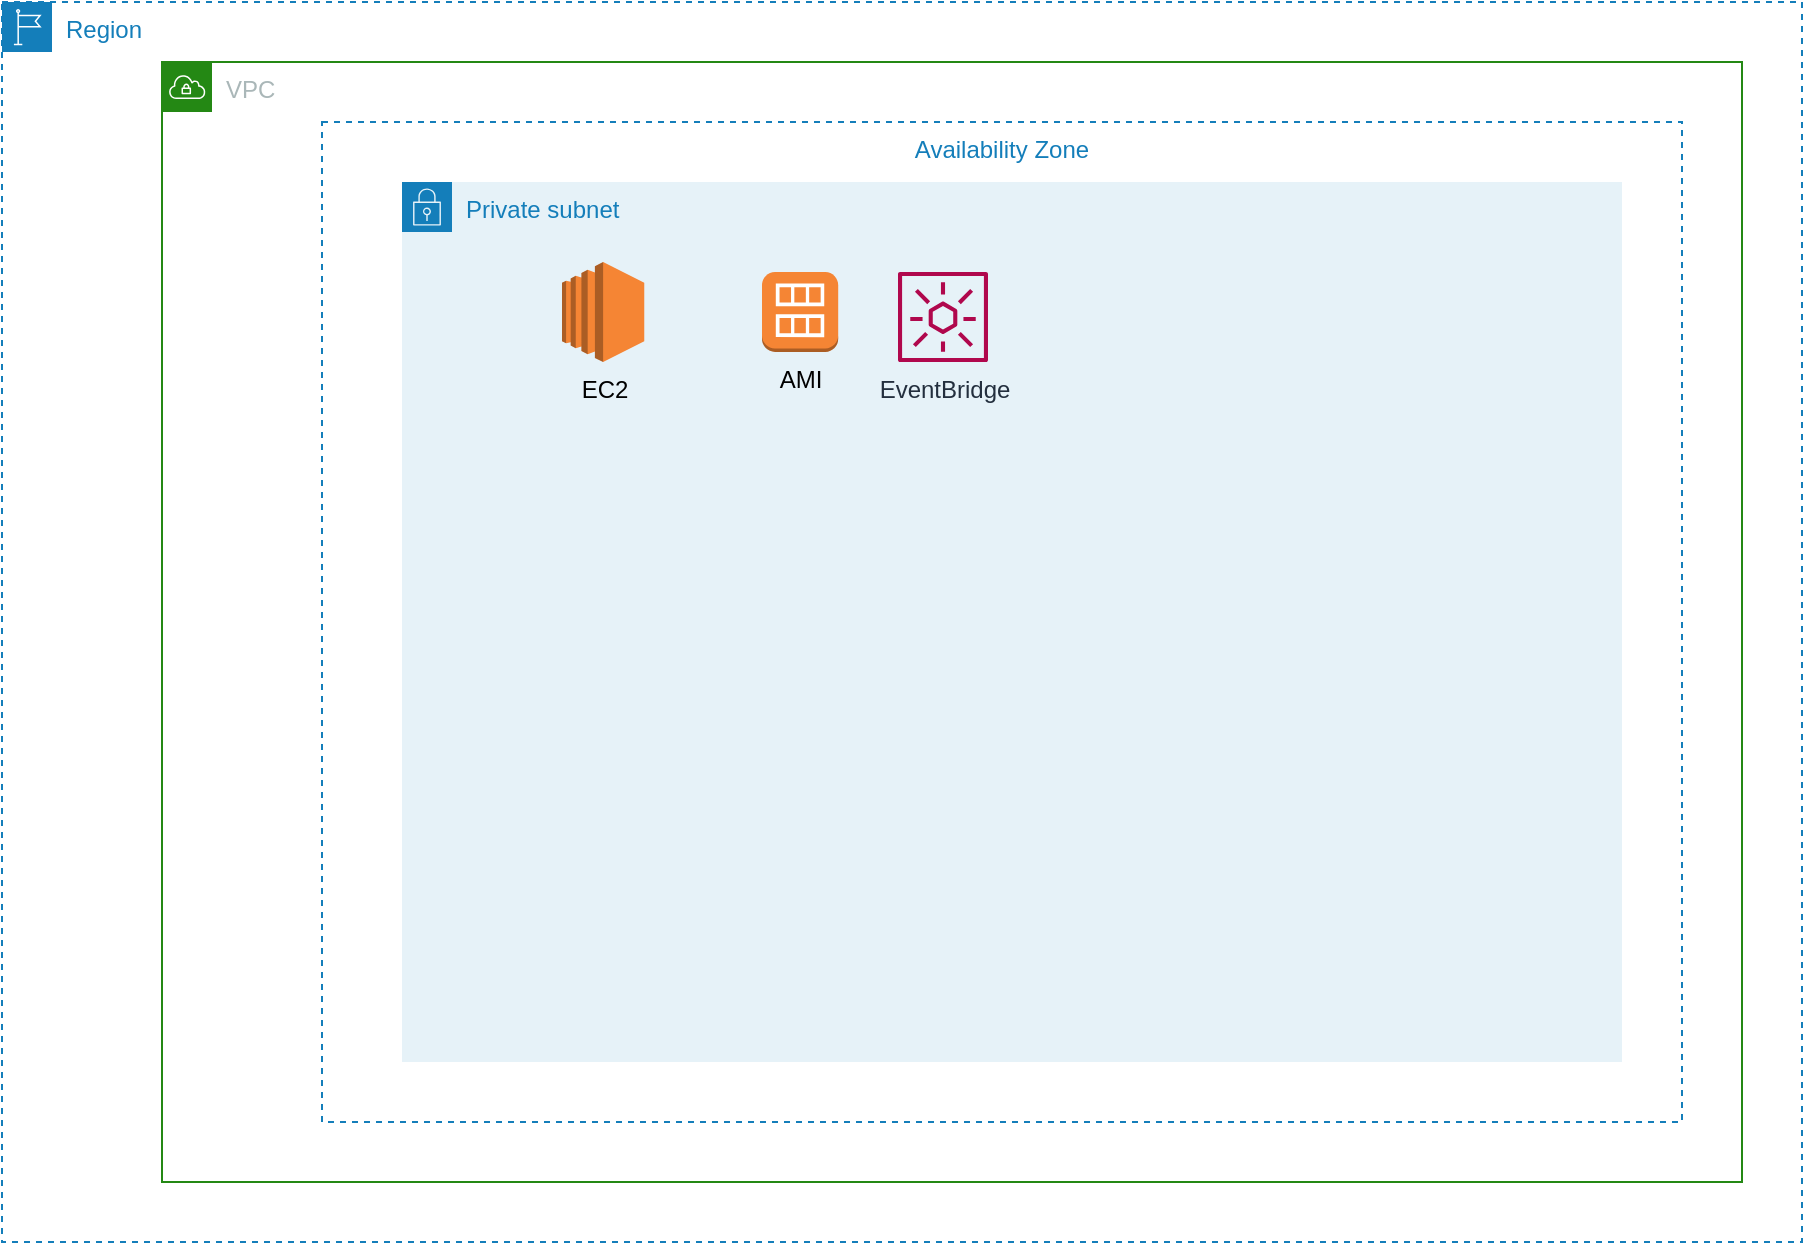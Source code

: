 <mxfile version="21.5.2" type="github">
  <diagram name="Página-1" id="uv6pUXCFP7MWPsQkwd06">
    <mxGraphModel dx="1379" dy="764" grid="1" gridSize="10" guides="1" tooltips="1" connect="1" arrows="1" fold="1" page="1" pageScale="0.8" pageWidth="1169" pageHeight="827" math="0" shadow="0">
      <root>
        <mxCell id="0" />
        <mxCell id="1" parent="0" />
        <mxCell id="hR3Htvw06_-b-FylDOWY-1" value="Region" style="points=[[0,0],[0.25,0],[0.5,0],[0.75,0],[1,0],[1,0.25],[1,0.5],[1,0.75],[1,1],[0.75,1],[0.5,1],[0.25,1],[0,1],[0,0.75],[0,0.5],[0,0.25]];outlineConnect=0;gradientColor=none;html=1;whiteSpace=wrap;fontSize=12;fontStyle=0;container=1;pointerEvents=0;collapsible=0;recursiveResize=0;shape=mxgraph.aws4.group;grIcon=mxgraph.aws4.group_region;strokeColor=#147EBA;fillColor=none;verticalAlign=top;align=left;spacingLeft=30;fontColor=#147EBA;dashed=1;" vertex="1" parent="1">
          <mxGeometry x="20" y="20" width="900" height="620" as="geometry" />
        </mxCell>
        <mxCell id="hR3Htvw06_-b-FylDOWY-2" value="VPC" style="points=[[0,0],[0.25,0],[0.5,0],[0.75,0],[1,0],[1,0.25],[1,0.5],[1,0.75],[1,1],[0.75,1],[0.5,1],[0.25,1],[0,1],[0,0.75],[0,0.5],[0,0.25]];outlineConnect=0;gradientColor=none;html=1;whiteSpace=wrap;fontSize=12;fontStyle=0;container=1;pointerEvents=0;collapsible=0;recursiveResize=0;shape=mxgraph.aws4.group;grIcon=mxgraph.aws4.group_vpc;strokeColor=#248814;fillColor=none;verticalAlign=top;align=left;spacingLeft=30;fontColor=#AAB7B8;dashed=0;" vertex="1" parent="hR3Htvw06_-b-FylDOWY-1">
          <mxGeometry x="80" y="30" width="790" height="560" as="geometry" />
        </mxCell>
        <mxCell id="hR3Htvw06_-b-FylDOWY-3" value="Availability Zone" style="fillColor=none;strokeColor=#147EBA;dashed=1;verticalAlign=top;fontStyle=0;fontColor=#147EBA;whiteSpace=wrap;html=1;" vertex="1" parent="hR3Htvw06_-b-FylDOWY-2">
          <mxGeometry x="80" y="30" width="680" height="500" as="geometry" />
        </mxCell>
        <mxCell id="hR3Htvw06_-b-FylDOWY-6" value="Private subnet" style="points=[[0,0],[0.25,0],[0.5,0],[0.75,0],[1,0],[1,0.25],[1,0.5],[1,0.75],[1,1],[0.75,1],[0.5,1],[0.25,1],[0,1],[0,0.75],[0,0.5],[0,0.25]];outlineConnect=0;gradientColor=none;html=1;whiteSpace=wrap;fontSize=12;fontStyle=0;container=1;pointerEvents=0;collapsible=0;recursiveResize=0;shape=mxgraph.aws4.group;grIcon=mxgraph.aws4.group_security_group;grStroke=0;strokeColor=#147EBA;fillColor=#E6F2F8;verticalAlign=top;align=left;spacingLeft=30;fontColor=#147EBA;dashed=0;" vertex="1" parent="hR3Htvw06_-b-FylDOWY-2">
          <mxGeometry x="120" y="60" width="610" height="440" as="geometry" />
        </mxCell>
        <mxCell id="hR3Htvw06_-b-FylDOWY-8" value="EC2" style="outlineConnect=0;dashed=0;verticalLabelPosition=bottom;verticalAlign=top;align=center;html=1;shape=mxgraph.aws3.ec2;fillColor=#F58534;gradientColor=none;" vertex="1" parent="hR3Htvw06_-b-FylDOWY-2">
          <mxGeometry x="200" y="100" width="41.13" height="50" as="geometry" />
        </mxCell>
        <mxCell id="hR3Htvw06_-b-FylDOWY-9" value="AMI" style="outlineConnect=0;dashed=0;verticalLabelPosition=bottom;verticalAlign=top;align=center;html=1;shape=mxgraph.aws3.ami;fillColor=#F58534;gradientColor=none;" vertex="1" parent="hR3Htvw06_-b-FylDOWY-2">
          <mxGeometry x="300" y="105" width="38.1" height="40" as="geometry" />
        </mxCell>
        <mxCell id="hR3Htvw06_-b-FylDOWY-11" value="EventBridge" style="sketch=0;outlineConnect=0;fontColor=#232F3E;gradientColor=none;fillColor=#B0084D;strokeColor=none;dashed=0;verticalLabelPosition=bottom;verticalAlign=top;align=center;html=1;fontSize=12;fontStyle=0;aspect=fixed;pointerEvents=1;shape=mxgraph.aws4.eventbridge_schema;" vertex="1" parent="hR3Htvw06_-b-FylDOWY-2">
          <mxGeometry x="368" y="105" width="45" height="45" as="geometry" />
        </mxCell>
      </root>
    </mxGraphModel>
  </diagram>
</mxfile>
